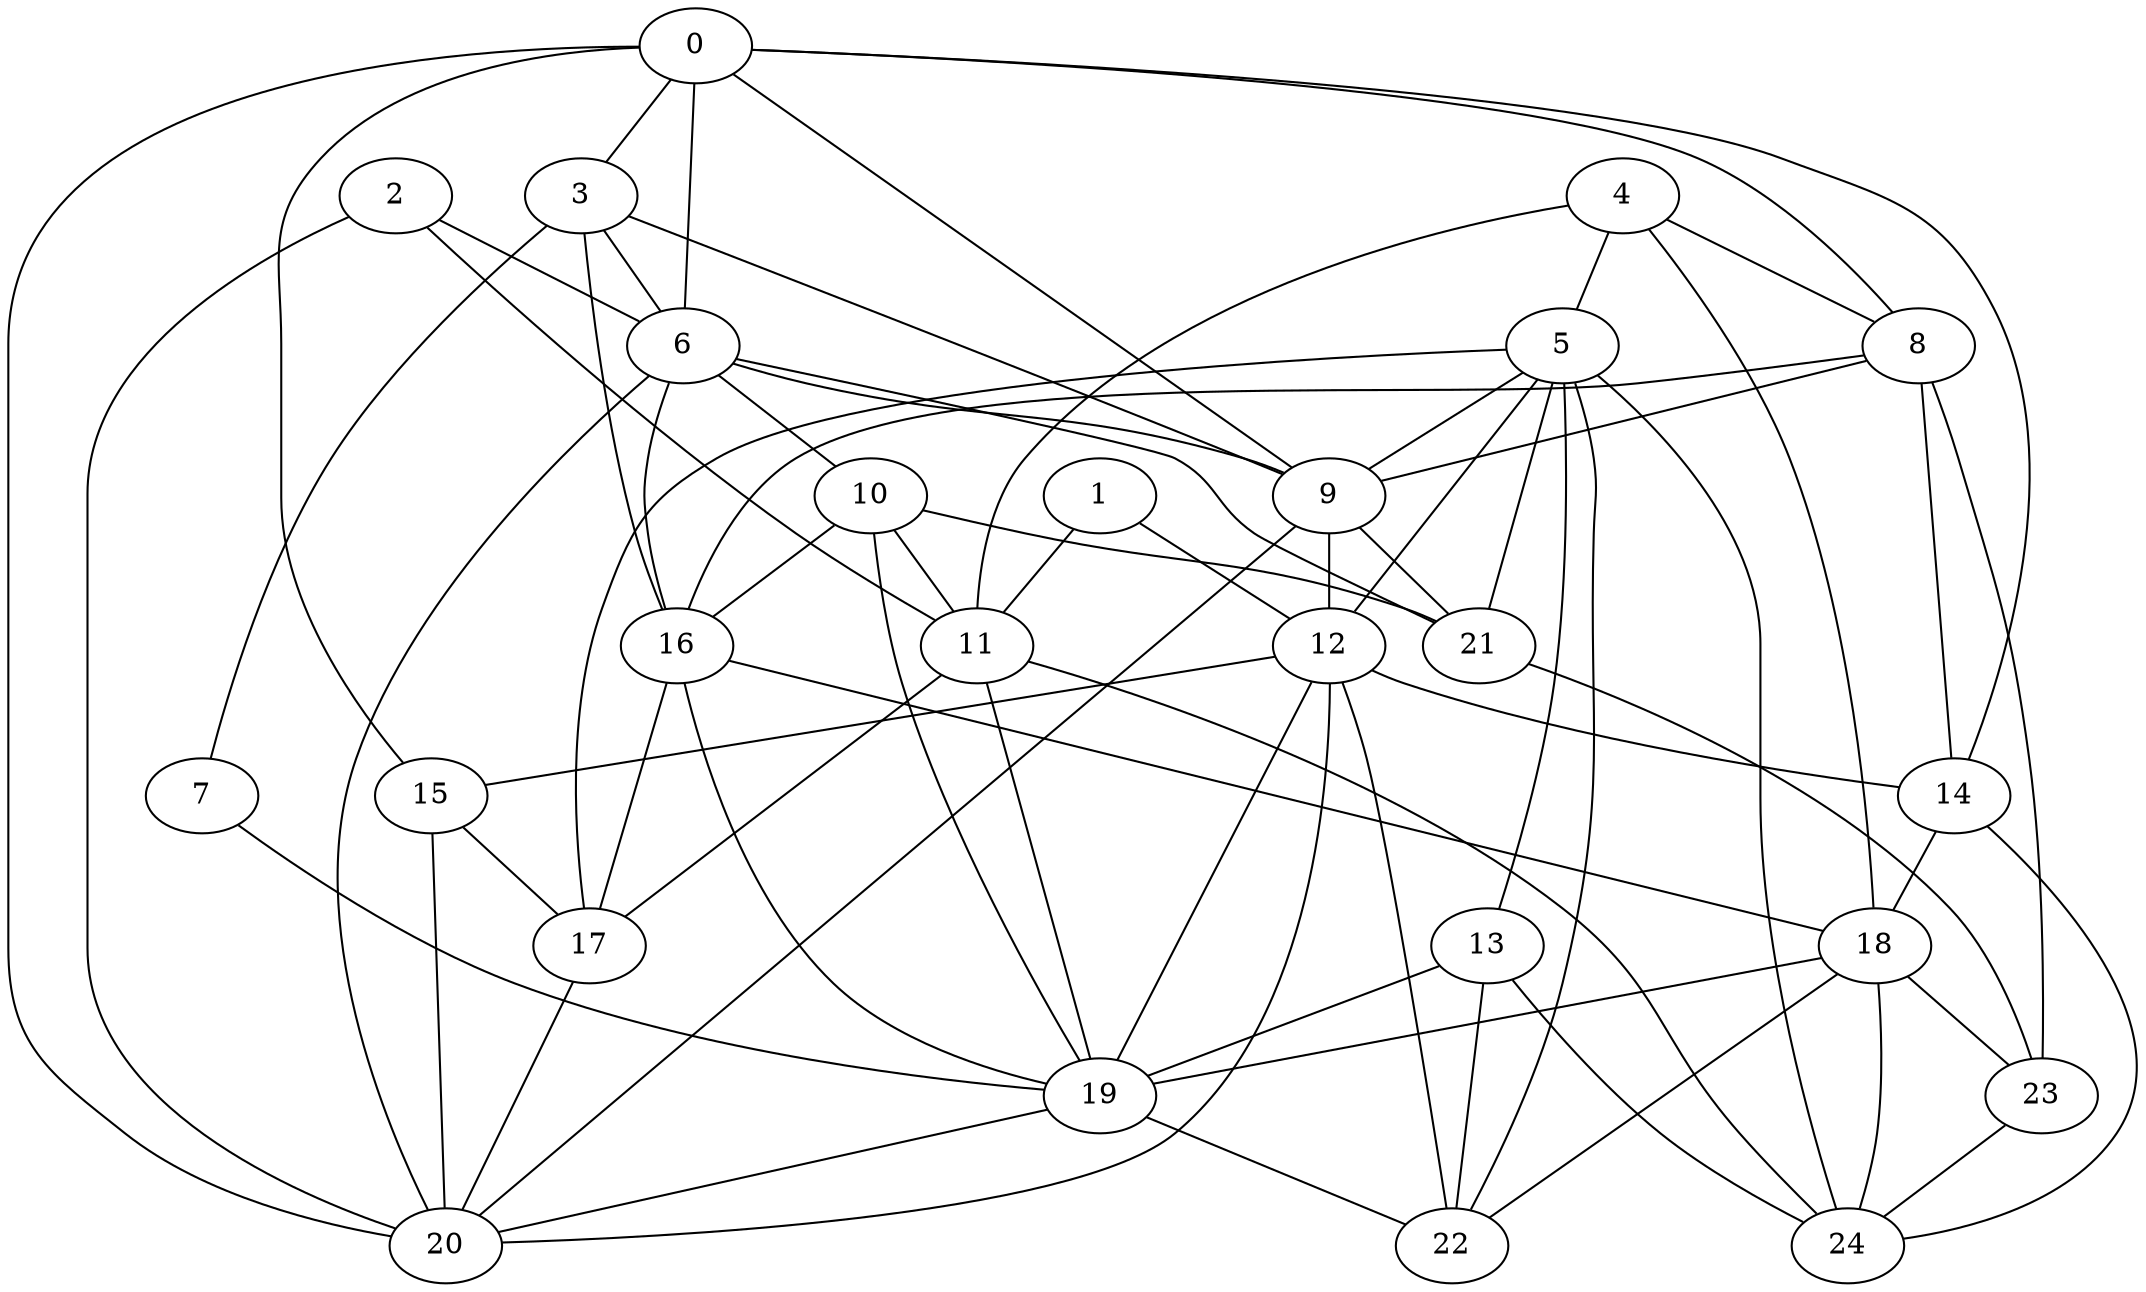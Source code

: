 strict graph "gnp_random_graph(25,0.25)" {
0;
1;
2;
3;
4;
5;
6;
7;
8;
9;
10;
11;
12;
13;
14;
15;
16;
17;
18;
19;
20;
21;
22;
23;
24;
0 -- 3  [is_available=True, prob="0.460751520111"];
0 -- 6  [is_available=True, prob="0.0495015742563"];
0 -- 8  [is_available=True, prob="0.638997641206"];
0 -- 9  [is_available=True, prob="0.624060202874"];
0 -- 14  [is_available=True, prob="1.0"];
0 -- 15  [is_available=True, prob="0.816877465653"];
0 -- 20  [is_available=True, prob="0.835073864814"];
1 -- 11  [is_available=True, prob="1.0"];
1 -- 12  [is_available=True, prob="0.852421895365"];
2 -- 11  [is_available=True, prob="1.0"];
2 -- 20  [is_available=True, prob="0.336875265712"];
2 -- 6  [is_available=True, prob="0.899738523944"];
3 -- 9  [is_available=True, prob="0.469461334617"];
3 -- 16  [is_available=True, prob="0.821384671658"];
3 -- 6  [is_available=True, prob="1.0"];
3 -- 7  [is_available=True, prob="0.192796905437"];
4 -- 8  [is_available=True, prob="0.37024695561"];
4 -- 18  [is_available=True, prob="0.912129325135"];
4 -- 11  [is_available=True, prob="0.821027045343"];
4 -- 5  [is_available=True, prob="0.437024005624"];
5 -- 9  [is_available=True, prob="0.259232234339"];
5 -- 12  [is_available=True, prob="0.874466618658"];
5 -- 13  [is_available=True, prob="1.0"];
5 -- 17  [is_available=True, prob="0.663066206255"];
5 -- 21  [is_available=True, prob="0.251200476522"];
5 -- 22  [is_available=True, prob="1.0"];
5 -- 24  [is_available=True, prob="0.664958309521"];
6 -- 9  [is_available=True, prob="0.922427867965"];
6 -- 10  [is_available=True, prob="0.169070759701"];
6 -- 16  [is_available=True, prob="0.669527182419"];
6 -- 20  [is_available=True, prob="1.0"];
6 -- 21  [is_available=True, prob="0.846075914008"];
7 -- 19  [is_available=True, prob="0.64320396386"];
8 -- 9  [is_available=True, prob="1.0"];
8 -- 14  [is_available=True, prob="1.0"];
8 -- 16  [is_available=True, prob="1.0"];
8 -- 23  [is_available=True, prob="0.647126315341"];
9 -- 12  [is_available=True, prob="0.181469912127"];
9 -- 20  [is_available=True, prob="0.468691068527"];
9 -- 21  [is_available=True, prob="0.375832308328"];
10 -- 16  [is_available=True, prob="0.991836460358"];
10 -- 19  [is_available=True, prob="0.942507964497"];
10 -- 11  [is_available=True, prob="0.469300290759"];
10 -- 21  [is_available=True, prob="1.0"];
11 -- 17  [is_available=True, prob="0.612396374831"];
11 -- 19  [is_available=True, prob="1.0"];
11 -- 24  [is_available=True, prob="0.791814521979"];
12 -- 14  [is_available=True, prob="0.74455202699"];
12 -- 15  [is_available=True, prob="0.264828928321"];
12 -- 19  [is_available=True, prob="0.138375150548"];
12 -- 20  [is_available=True, prob="0.67204488908"];
12 -- 22  [is_available=True, prob="0.5762801166"];
13 -- 24  [is_available=True, prob="0.252018761174"];
13 -- 19  [is_available=True, prob="0.658120446321"];
13 -- 22  [is_available=True, prob="1.0"];
14 -- 18  [is_available=True, prob="0.81348440399"];
14 -- 24  [is_available=True, prob="1.0"];
15 -- 17  [is_available=True, prob="0.838376658055"];
15 -- 20  [is_available=True, prob="0.0879819518646"];
16 -- 17  [is_available=True, prob="1.0"];
16 -- 18  [is_available=True, prob="0.144721455201"];
16 -- 19  [is_available=True, prob="0.0638576162496"];
17 -- 20  [is_available=True, prob="0.857659324366"];
18 -- 19  [is_available=True, prob="0.479743473492"];
18 -- 22  [is_available=True, prob="0.561225652159"];
18 -- 23  [is_available=True, prob="1.0"];
18 -- 24  [is_available=True, prob="0.238919539471"];
19 -- 20  [is_available=True, prob="0.0663543340278"];
19 -- 22  [is_available=True, prob="1.0"];
21 -- 23  [is_available=True, prob="0.298958865702"];
23 -- 24  [is_available=True, prob="0.670074017382"];
}
